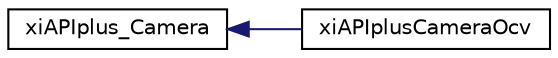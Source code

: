digraph "Graphical Class Hierarchy"
{
  edge [fontname="Helvetica",fontsize="10",labelfontname="Helvetica",labelfontsize="10"];
  node [fontname="Helvetica",fontsize="10",shape=record];
  rankdir="LR";
  Node0 [label="xiAPIplus_Camera",height=0.2,width=0.4,color="black", fillcolor="white", style="filled",URL="$classxi_a_p_iplus___camera.html"];
  Node0 -> Node1 [dir="back",color="midnightblue",fontsize="10",style="solid",fontname="Helvetica"];
  Node1 [label="xiAPIplusCameraOcv",height=0.2,width=0.4,color="black", fillcolor="white", style="filled",URL="$classxi_a_p_iplus_camera_ocv.html"];
}
